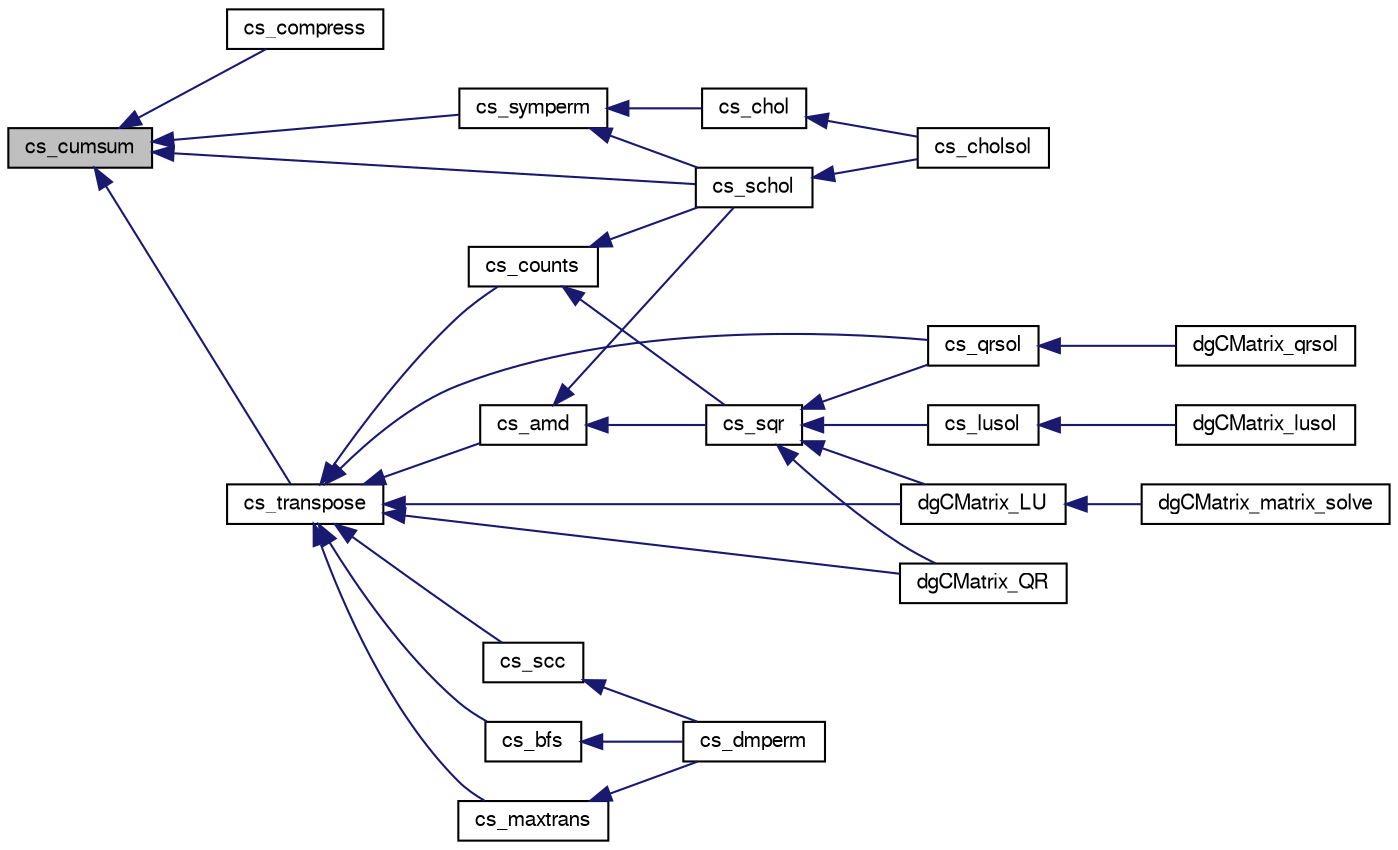 digraph G
{
  edge [fontname="FreeSans",fontsize=10,labelfontname="FreeSans",labelfontsize=10];
  node [fontname="FreeSans",fontsize=10,shape=record];
  rankdir=LR;
  Node1 [label="cs_cumsum",height=0.2,width=0.4,color="black", fillcolor="grey75", style="filled" fontcolor="black"];
  Node1 -> Node2 [dir=back,color="midnightblue",fontsize=10,style="solid",fontname="FreeSans"];
  Node2 [label="cs_compress",height=0.2,width=0.4,color="black", fillcolor="white", style="filled",URL="$cs_8h.html#917a026613fc4f26e5c5c1b8ce2f8389"];
  Node1 -> Node3 [dir=back,color="midnightblue",fontsize=10,style="solid",fontname="FreeSans"];
  Node3 [label="cs_schol",height=0.2,width=0.4,color="black", fillcolor="white", style="filled",URL="$cs_8h.html#7c5aa6c4fadeba20b904a1c56b4543f5"];
  Node3 -> Node4 [dir=back,color="midnightblue",fontsize=10,style="solid",fontname="FreeSans"];
  Node4 [label="cs_cholsol",height=0.2,width=0.4,color="black", fillcolor="white", style="filled",URL="$cs_8h.html#661c215839fe06dfed360d022188abad"];
  Node1 -> Node5 [dir=back,color="midnightblue",fontsize=10,style="solid",fontname="FreeSans"];
  Node5 [label="cs_symperm",height=0.2,width=0.4,color="black", fillcolor="white", style="filled",URL="$cs_8h.html#3f7a692a1d59e85e601e4ca13c1acffc"];
  Node5 -> Node6 [dir=back,color="midnightblue",fontsize=10,style="solid",fontname="FreeSans"];
  Node6 [label="cs_chol",height=0.2,width=0.4,color="black", fillcolor="white", style="filled",URL="$cs_8h.html#5ae664f3c6b2baeed717be084e00e13f"];
  Node6 -> Node4 [dir=back,color="midnightblue",fontsize=10,style="solid",fontname="FreeSans"];
  Node5 -> Node3 [dir=back,color="midnightblue",fontsize=10,style="solid",fontname="FreeSans"];
  Node1 -> Node7 [dir=back,color="midnightblue",fontsize=10,style="solid",fontname="FreeSans"];
  Node7 [label="cs_transpose",height=0.2,width=0.4,color="black", fillcolor="white", style="filled",URL="$cs_8h.html#090225477a18abe5f8d5ab26e4efaf3a"];
  Node7 -> Node8 [dir=back,color="midnightblue",fontsize=10,style="solid",fontname="FreeSans"];
  Node8 [label="cs_amd",height=0.2,width=0.4,color="black", fillcolor="white", style="filled",URL="$cs_8h.html#633a0b0214f3ee86a27adf6ee6dea640"];
  Node8 -> Node3 [dir=back,color="midnightblue",fontsize=10,style="solid",fontname="FreeSans"];
  Node8 -> Node9 [dir=back,color="midnightblue",fontsize=10,style="solid",fontname="FreeSans"];
  Node9 [label="cs_sqr",height=0.2,width=0.4,color="black", fillcolor="white", style="filled",URL="$cs_8h.html#31db4da8e996966094f83c7601dc08ff"];
  Node9 -> Node10 [dir=back,color="midnightblue",fontsize=10,style="solid",fontname="FreeSans"];
  Node10 [label="cs_lusol",height=0.2,width=0.4,color="black", fillcolor="white", style="filled",URL="$cs_8h.html#2ecf7b79f04b1f14554e67d3522b0ad4"];
  Node10 -> Node11 [dir=back,color="midnightblue",fontsize=10,style="solid",fontname="FreeSans"];
  Node11 [label="dgCMatrix_lusol",height=0.2,width=0.4,color="black", fillcolor="white", style="filled",URL="$dgCMatrix_8h.html#b39afc804422ac41e7e017dc4637a52a"];
  Node9 -> Node12 [dir=back,color="midnightblue",fontsize=10,style="solid",fontname="FreeSans"];
  Node12 [label="cs_qrsol",height=0.2,width=0.4,color="black", fillcolor="white", style="filled",URL="$cs_8h.html#f1cde25f7d702464291dd2a7e85b4770"];
  Node12 -> Node13 [dir=back,color="midnightblue",fontsize=10,style="solid",fontname="FreeSans"];
  Node13 [label="dgCMatrix_qrsol",height=0.2,width=0.4,color="black", fillcolor="white", style="filled",URL="$dgCMatrix_8h.html#5937063a2f86fc60d92f942eb9425b86"];
  Node9 -> Node14 [dir=back,color="midnightblue",fontsize=10,style="solid",fontname="FreeSans"];
  Node14 [label="dgCMatrix_LU",height=0.2,width=0.4,color="black", fillcolor="white", style="filled",URL="$dgCMatrix_8h.html#fbcd07ccafaa2ee0299b8d1972748a9c"];
  Node14 -> Node15 [dir=back,color="midnightblue",fontsize=10,style="solid",fontname="FreeSans"];
  Node15 [label="dgCMatrix_matrix_solve",height=0.2,width=0.4,color="black", fillcolor="white", style="filled",URL="$dgCMatrix_8h.html#eae674c1f247043d2e34fe45d4239769"];
  Node9 -> Node16 [dir=back,color="midnightblue",fontsize=10,style="solid",fontname="FreeSans"];
  Node16 [label="dgCMatrix_QR",height=0.2,width=0.4,color="black", fillcolor="white", style="filled",URL="$dgCMatrix_8h.html#2d37aad3c93e57b6dbafbf8a337273e8"];
  Node7 -> Node17 [dir=back,color="midnightblue",fontsize=10,style="solid",fontname="FreeSans"];
  Node17 [label="cs_bfs",height=0.2,width=0.4,color="black", fillcolor="white", style="filled",URL="$cs_8c.html#e296f1a9ad0b70efedc382fae12e028b"];
  Node17 -> Node18 [dir=back,color="midnightblue",fontsize=10,style="solid",fontname="FreeSans"];
  Node18 [label="cs_dmperm",height=0.2,width=0.4,color="black", fillcolor="white", style="filled",URL="$cs_8h.html#e2efa3ed8c8a2931e584b6d39a293e38"];
  Node7 -> Node19 [dir=back,color="midnightblue",fontsize=10,style="solid",fontname="FreeSans"];
  Node19 [label="cs_counts",height=0.2,width=0.4,color="black", fillcolor="white", style="filled",URL="$cs_8h.html#a7fdeead97aef81cdf18af7576a7f722"];
  Node19 -> Node3 [dir=back,color="midnightblue",fontsize=10,style="solid",fontname="FreeSans"];
  Node19 -> Node9 [dir=back,color="midnightblue",fontsize=10,style="solid",fontname="FreeSans"];
  Node7 -> Node20 [dir=back,color="midnightblue",fontsize=10,style="solid",fontname="FreeSans"];
  Node20 [label="cs_maxtrans",height=0.2,width=0.4,color="black", fillcolor="white", style="filled",URL="$cs_8h.html#0404ef3688f241d15729b5c54c59a704"];
  Node20 -> Node18 [dir=back,color="midnightblue",fontsize=10,style="solid",fontname="FreeSans"];
  Node7 -> Node12 [dir=back,color="midnightblue",fontsize=10,style="solid",fontname="FreeSans"];
  Node7 -> Node21 [dir=back,color="midnightblue",fontsize=10,style="solid",fontname="FreeSans"];
  Node21 [label="cs_scc",height=0.2,width=0.4,color="black", fillcolor="white", style="filled",URL="$cs_8h.html#9fede5f7dcf4367d7d005ca6dd0ba100"];
  Node21 -> Node18 [dir=back,color="midnightblue",fontsize=10,style="solid",fontname="FreeSans"];
  Node7 -> Node14 [dir=back,color="midnightblue",fontsize=10,style="solid",fontname="FreeSans"];
  Node7 -> Node16 [dir=back,color="midnightblue",fontsize=10,style="solid",fontname="FreeSans"];
}
